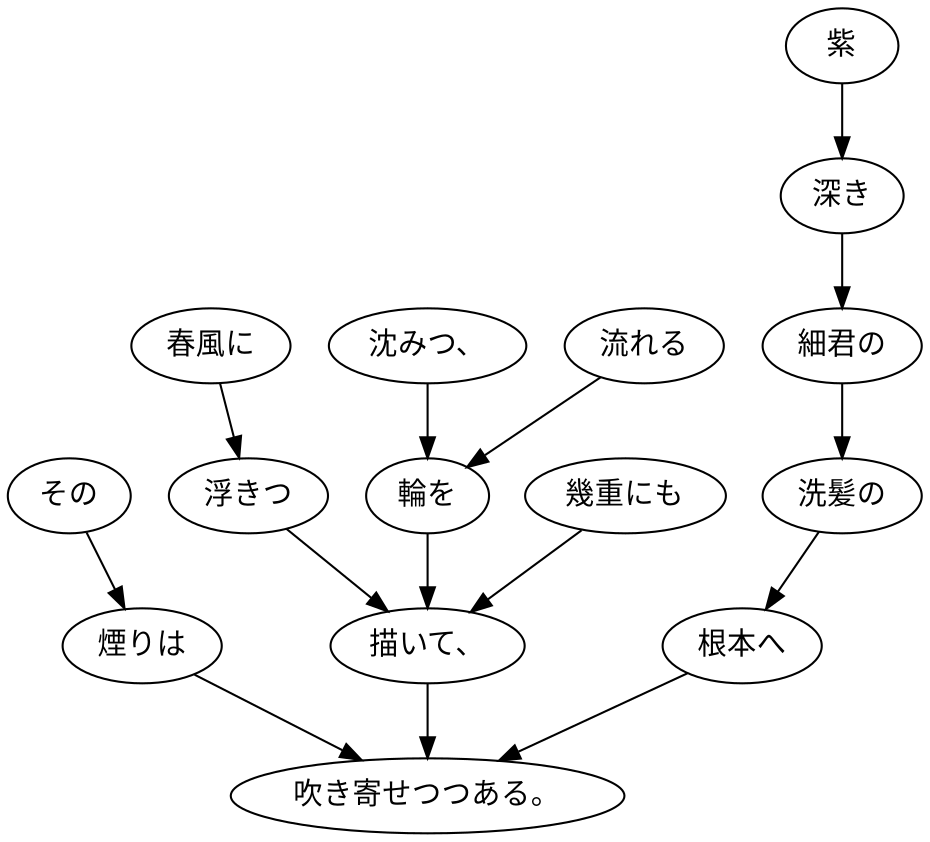 digraph graph2211 {
	node0 [label="その"];
	node1 [label="煙りは"];
	node2 [label="春風に"];
	node3 [label="浮きつ"];
	node4 [label="沈みつ、"];
	node5 [label="流れる"];
	node6 [label="輪を"];
	node7 [label="幾重にも"];
	node8 [label="描いて、"];
	node9 [label="紫"];
	node10 [label="深き"];
	node11 [label="細君の"];
	node12 [label="洗髪の"];
	node13 [label="根本へ"];
	node14 [label="吹き寄せつつある。"];
	node0 -> node1;
	node1 -> node14;
	node2 -> node3;
	node3 -> node8;
	node4 -> node6;
	node5 -> node6;
	node6 -> node8;
	node7 -> node8;
	node8 -> node14;
	node9 -> node10;
	node10 -> node11;
	node11 -> node12;
	node12 -> node13;
	node13 -> node14;
}

